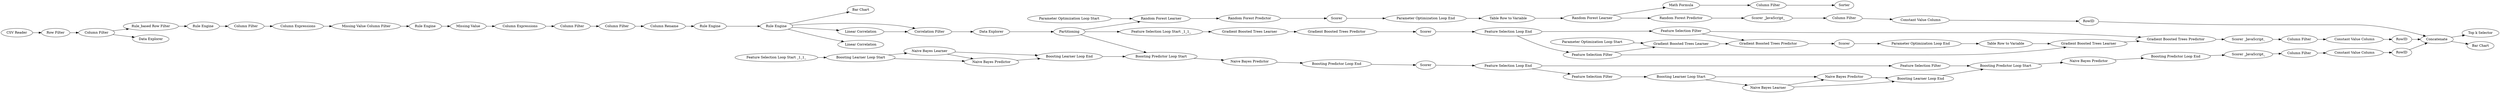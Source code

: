 digraph {
	"-8087627712165128465_30" [label="Linear Correlation"]
	"-8087627712165128465_23" [label="Rule Engine"]
	"3662299618892908706_3" [label="Boosting Predictor Loop End"]
	"5735612169357137803_11" [label="Random Forest Learner"]
	"-8087627712165128465_32" [label=Partitioning]
	"-4166966729236701581_11" [label="Naive Bayes Learner"]
	"-8087627712165128465_22" [label="Data Explorer"]
	"5735612169357137803_19" [label=RowID]
	"3662299618892908706_4" [label="Naive Bayes Predictor"]
	"-8087627712165128465_2" [label="Row Filter"]
	"-8087627712165128465_16" [label="Missing Value"]
	"952779976467781664_29" [label="Gradient Boosted Trees Predictor"]
	"5735612169357137803_4" [label=Scorer]
	"952779976467781664_23" [label="Parameter Optimization Loop Start"]
	"-8837797334759762890_19" [label=RowID]
	"952779976467781664_22" [label="Gradient Boosted Trees Predictor"]
	"5735612169357137803_18" [label="Constant Value Column"]
	"5735612169357137803_14" [label=Sorter]
	"5457620452300557334_1" [label=Concatenate]
	"-8837797334759762890_18" [label="Feature Selection Filter"]
	"-8087627712165128465_26" [label="Rule_based Row Filter"]
	"-8837797334759762890_9" [label=Scorer]
	"-8087627712165128465_1" [label="CSV Reader"]
	"-8087627712165128465_21" [label="Rule Engine"]
	"5735612169357137803_8" [label="Random Forest Predictor"]
	"952779976467781664_33" [label="Scorer _JavaScript_"]
	"952779976467781664_16" [label="Gradient Boosted Trees Predictor"]
	"-8087627712165128465_20" [label="Column Rename"]
	"952779976467781664_15" [label="Gradient Boosted Trees Learner"]
	"2716515887241819800_3" [label="Boosting Predictor Loop End"]
	"-4166966729236701581_10" [label="Naive Bayes Predictor"]
	"-8087627712165128465_31" [label="Linear Correlation"]
	"4773278528721173393_1" [label="Boosting Learner Loop Start"]
	"2716515887241819800_1" [label="Boosting Predictor Loop Start"]
	"3662299618892908706_1" [label="Boosting Predictor Loop Start"]
	"952779976467781664_27" [label="Table Row to Variable"]
	"-8837797334759762890_10" [label="Feature Selection Loop Start _1_1_"]
	"-8087627712165128465_6" [label="Column Expressions"]
	"-4166966729236701581_1" [label="Boosting Learner Loop Start"]
	"952779976467781664_19" [label="Feature Selection Filter"]
	"5735612169357137803_7" [label="Table Row to Variable"]
	"952779976467781664_14" [label="Feature Selection Loop Start _1_1_"]
	"952779976467781664_21" [label="Gradient Boosted Trees Learner"]
	"952779976467781664_26" [label="Feature Selection Filter"]
	"-8087627712165128465_17" [label="Column Expressions"]
	"5735612169357137803_1" [label="Random Forest Learner"]
	"-8087627712165128465_19" [label="Column Filter"]
	"952779976467781664_24" [label=Scorer]
	"5735612169357137803_5" [label="Parameter Optimization Loop Start"]
	"-8087627712165128465_29" [label="Correlation Filter"]
	"5457620452300557334_2" [label="Top k Selector"]
	"5735612169357137803_6" [label="Parameter Optimization Loop End"]
	"952779976467781664_32" [label="Constant Value Column"]
	"5735612169357137803_2" [label="Random Forest Predictor"]
	"5457620452300557334_4" [label="Bar Chart"]
	"2716515887241819800_4" [label="Naive Bayes Predictor"]
	"952779976467781664_18" [label="Feature Selection Loop End"]
	"-8837797334759762890_11" [label="Feature Selection Loop End"]
	"952779976467781664_729" [label=RowID]
	"952779976467781664_25" [label="Parameter Optimization Loop End"]
	"4773278528721173393_10" [label="Naive Bayes Predictor"]
	"-8087627712165128465_18" [label="Column Filter"]
	"952779976467781664_728" [label="Column Filter"]
	"-8087627712165128465_15" [label="Rule Engine"]
	"-8837797334759762890_706" [label="Constant Value Column"]
	"5735612169357137803_13" [label="Column Filter"]
	"-8087627712165128465_3" [label="Column Filter"]
	"-8087627712165128465_4" [label="Data Explorer"]
	"5735612169357137803_15" [label="Column Filter"]
	"-8087627712165128465_24" [label="Bar Chart"]
	"-8087627712165128465_28" [label="Rule Engine"]
	"4773278528721173393_4" [label="Boosting Learner Loop End"]
	"4773278528721173393_11" [label="Naive Bayes Learner"]
	"-8837797334759762890_17" [label="Feature Selection Filter"]
	"5735612169357137803_12" [label="Math Formula"]
	"-8837797334759762890_707" [label="Column Filter"]
	"5735612169357137803_17" [label="Scorer _JavaScript_"]
	"-4166966729236701581_4" [label="Boosting Learner Loop End"]
	"-8087627712165128465_12" [label="Missing Value Column Filter"]
	"952779976467781664_28" [label="Gradient Boosted Trees Learner"]
	"-8837797334759762890_21" [label="Scorer _JavaScript_"]
	"952779976467781664_17" [label=Scorer]
	"-8087627712165128465_27" [label="Column Filter"]
	"-8837797334759762890_19" -> "5457620452300557334_1"
	"3662299618892908706_3" -> "-8837797334759762890_9"
	"-8837797334759762890_9" -> "-8837797334759762890_11"
	"-8087627712165128465_3" -> "-8087627712165128465_26"
	"952779976467781664_21" -> "952779976467781664_22"
	"2716515887241819800_4" -> "2716515887241819800_3"
	"-8837797334759762890_11" -> "-8837797334759762890_18"
	"4773278528721173393_11" -> "4773278528721173393_4"
	"-8087627712165128465_15" -> "-8087627712165128465_16"
	"952779976467781664_25" -> "952779976467781664_27"
	"-8087627712165128465_17" -> "-8087627712165128465_18"
	"-4166966729236701581_1" -> "-4166966729236701581_10"
	"5735612169357137803_6" -> "5735612169357137803_7"
	"952779976467781664_22" -> "952779976467781664_24"
	"-8087627712165128465_6" -> "-8087627712165128465_12"
	"-8837797334759762890_17" -> "4773278528721173393_1"
	"952779976467781664_15" -> "952779976467781664_16"
	"-8087627712165128465_18" -> "-8087627712165128465_19"
	"5735612169357137803_4" -> "5735612169357137803_6"
	"-4166966729236701581_11" -> "-4166966729236701581_4"
	"5735612169357137803_11" -> "5735612169357137803_12"
	"-8837797334759762890_11" -> "-8837797334759762890_17"
	"-8087627712165128465_2" -> "-8087627712165128465_3"
	"952779976467781664_27" -> "952779976467781664_28"
	"952779976467781664_23" -> "952779976467781664_21"
	"4773278528721173393_11" -> "4773278528721173393_10"
	"-8087627712165128465_32" -> "5735612169357137803_1"
	"-8837797334759762890_18" -> "2716515887241819800_1"
	"952779976467781664_19" -> "952779976467781664_22"
	"5735612169357137803_5" -> "5735612169357137803_1"
	"-4166966729236701581_1" -> "-4166966729236701581_11"
	"5457620452300557334_1" -> "5457620452300557334_4"
	"-8087627712165128465_23" -> "-8087627712165128465_24"
	"5735612169357137803_11" -> "5735612169357137803_8"
	"-8087627712165128465_16" -> "-8087627712165128465_17"
	"-8087627712165128465_19" -> "-8087627712165128465_20"
	"-8837797334759762890_21" -> "-8837797334759762890_707"
	"-8087627712165128465_21" -> "-8087627712165128465_23"
	"-8087627712165128465_28" -> "-8087627712165128465_27"
	"-8087627712165128465_26" -> "-8087627712165128465_28"
	"952779976467781664_24" -> "952779976467781664_25"
	"-8087627712165128465_23" -> "-8087627712165128465_29"
	"952779976467781664_16" -> "952779976467781664_17"
	"5735612169357137803_7" -> "5735612169357137803_11"
	"952779976467781664_17" -> "952779976467781664_18"
	"4773278528721173393_1" -> "4773278528721173393_11"
	"-8087627712165128465_12" -> "-8087627712165128465_15"
	"5735612169357137803_2" -> "5735612169357137803_4"
	"-8087627712165128465_29" -> "-8087627712165128465_4"
	"5735612169357137803_15" -> "5735612169357137803_18"
	"3662299618892908706_1" -> "3662299618892908706_4"
	"4773278528721173393_10" -> "4773278528721173393_4"
	"952779976467781664_728" -> "952779976467781664_32"
	"2716515887241819800_3" -> "-8837797334759762890_21"
	"5735612169357137803_17" -> "5735612169357137803_15"
	"-8837797334759762890_706" -> "-8837797334759762890_19"
	"-8837797334759762890_707" -> "-8837797334759762890_706"
	"952779976467781664_19" -> "952779976467781664_29"
	"952779976467781664_18" -> "952779976467781664_19"
	"5735612169357137803_18" -> "5735612169357137803_19"
	"952779976467781664_26" -> "952779976467781664_21"
	"952779976467781664_26" -> "952779976467781664_28"
	"952779976467781664_29" -> "952779976467781664_33"
	"952779976467781664_33" -> "952779976467781664_728"
	"-8087627712165128465_23" -> "-8087627712165128465_31"
	"-8087627712165128465_32" -> "3662299618892908706_1"
	"3662299618892908706_4" -> "3662299618892908706_3"
	"5457620452300557334_1" -> "5457620452300557334_2"
	"952779976467781664_729" -> "5457620452300557334_1"
	"5735612169357137803_19" -> "5457620452300557334_1"
	"952779976467781664_18" -> "952779976467781664_26"
	"-4166966729236701581_11" -> "-4166966729236701581_10"
	"-8087627712165128465_4" -> "-8087627712165128465_32"
	"-8837797334759762890_10" -> "-4166966729236701581_1"
	"-8087627712165128465_32" -> "952779976467781664_14"
	"4773278528721173393_4" -> "2716515887241819800_1"
	"4773278528721173393_1" -> "4773278528721173393_10"
	"2716515887241819800_1" -> "2716515887241819800_4"
	"-8087627712165128465_30" -> "-8087627712165128465_29"
	"-8087627712165128465_23" -> "-8087627712165128465_30"
	"-4166966729236701581_4" -> "3662299618892908706_1"
	"952779976467781664_28" -> "952779976467781664_29"
	"5735612169357137803_12" -> "5735612169357137803_13"
	"-4166966729236701581_10" -> "-4166966729236701581_4"
	"-8087627712165128465_27" -> "-8087627712165128465_6"
	"5735612169357137803_1" -> "5735612169357137803_2"
	"5735612169357137803_13" -> "5735612169357137803_14"
	"952779976467781664_32" -> "952779976467781664_729"
	"5735612169357137803_8" -> "5735612169357137803_17"
	"-8087627712165128465_20" -> "-8087627712165128465_21"
	"952779976467781664_14" -> "952779976467781664_15"
	"-8087627712165128465_3" -> "-8087627712165128465_22"
	"-8087627712165128465_1" -> "-8087627712165128465_2"
	rankdir=LR
}
